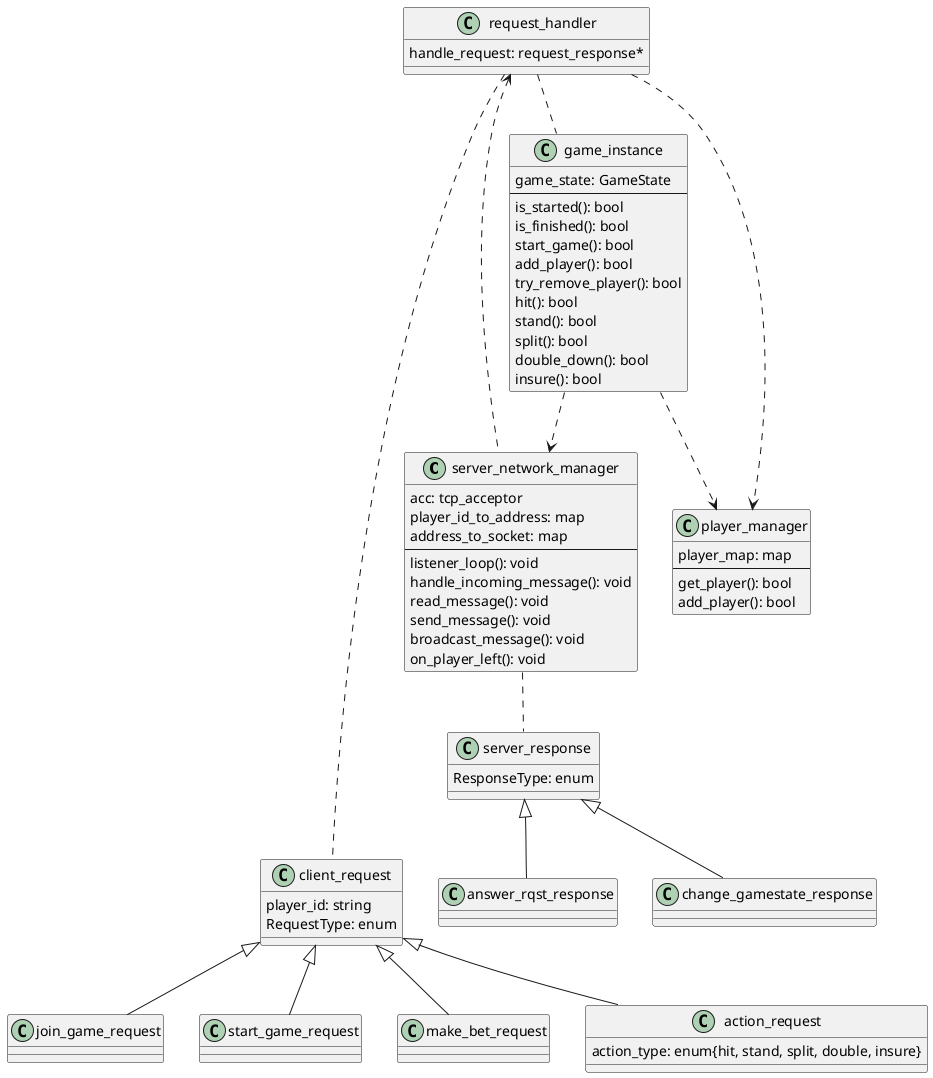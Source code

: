 @startuml

Class server_network_manager{
    acc: tcp_acceptor
    player_id_to_address: map
    address_to_socket: map
    --
    listener_loop(): void
    handle_incoming_message(): void
    read_message(): void
    send_message(): void
    broadcast_message(): void
    on_player_left(): void
}

Class player_manager{
    player_map: map
    --
    get_player(): bool
    add_player(): bool
}

Class game_instance{
    game_state: GameState
    --
    is_started(): bool  
    is_finished(): bool
    start_game(): bool
    add_player(): bool
    try_remove_player(): bool
    hit(): bool
    stand(): bool
    split(): bool
    double_down(): bool
    insure(): bool
}

Class request_handler{
    handle_request: request_response*

}


together {

class client_request{
player_id: string
RequestType: enum
}
client_request <|-- join_game_request
client_request <|-- start_game_request
client_request <|-- make_bet_request
client_request <|-- action_request
' client_request <|-- hit_request
' client_request <|-- stand_request
' client_request <|-- split_request
' client_request <|-- double_down_request
' client_request <|-- insure_request

class action_request{
    action_type: enum{hit, stand, split, double, insure}
}
class server_response{
ResponseType: enum
}
server_response <|-down-  answer_rqst_response
server_response <|-down-  change_gamestate_response

}

server_response .[hidden]. client_request



request_handler .. game_instance
request_handler ..> player_manager
request_handler <.. server_network_manager
game_instance ..> server_network_manager
game_instance ..> player_manager

request_handler .right. client_request
server_network_manager .. server_response


@enduml


